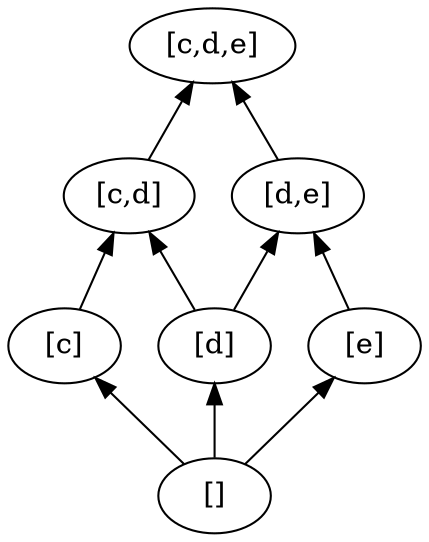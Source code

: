digraph G {
Graph [rankdir=BT]
36 [label="[]"]
37 [label="[c]"]
38 [label="[d]"]
39 [label="[e]"]
40 [label="[c,d]"]
41 [label="[d,e]"]
42 [label="[c,d,e]"]
36->37
36->38
36->39
37->40
38->40
38->41
39->41
40->42
41->42
}